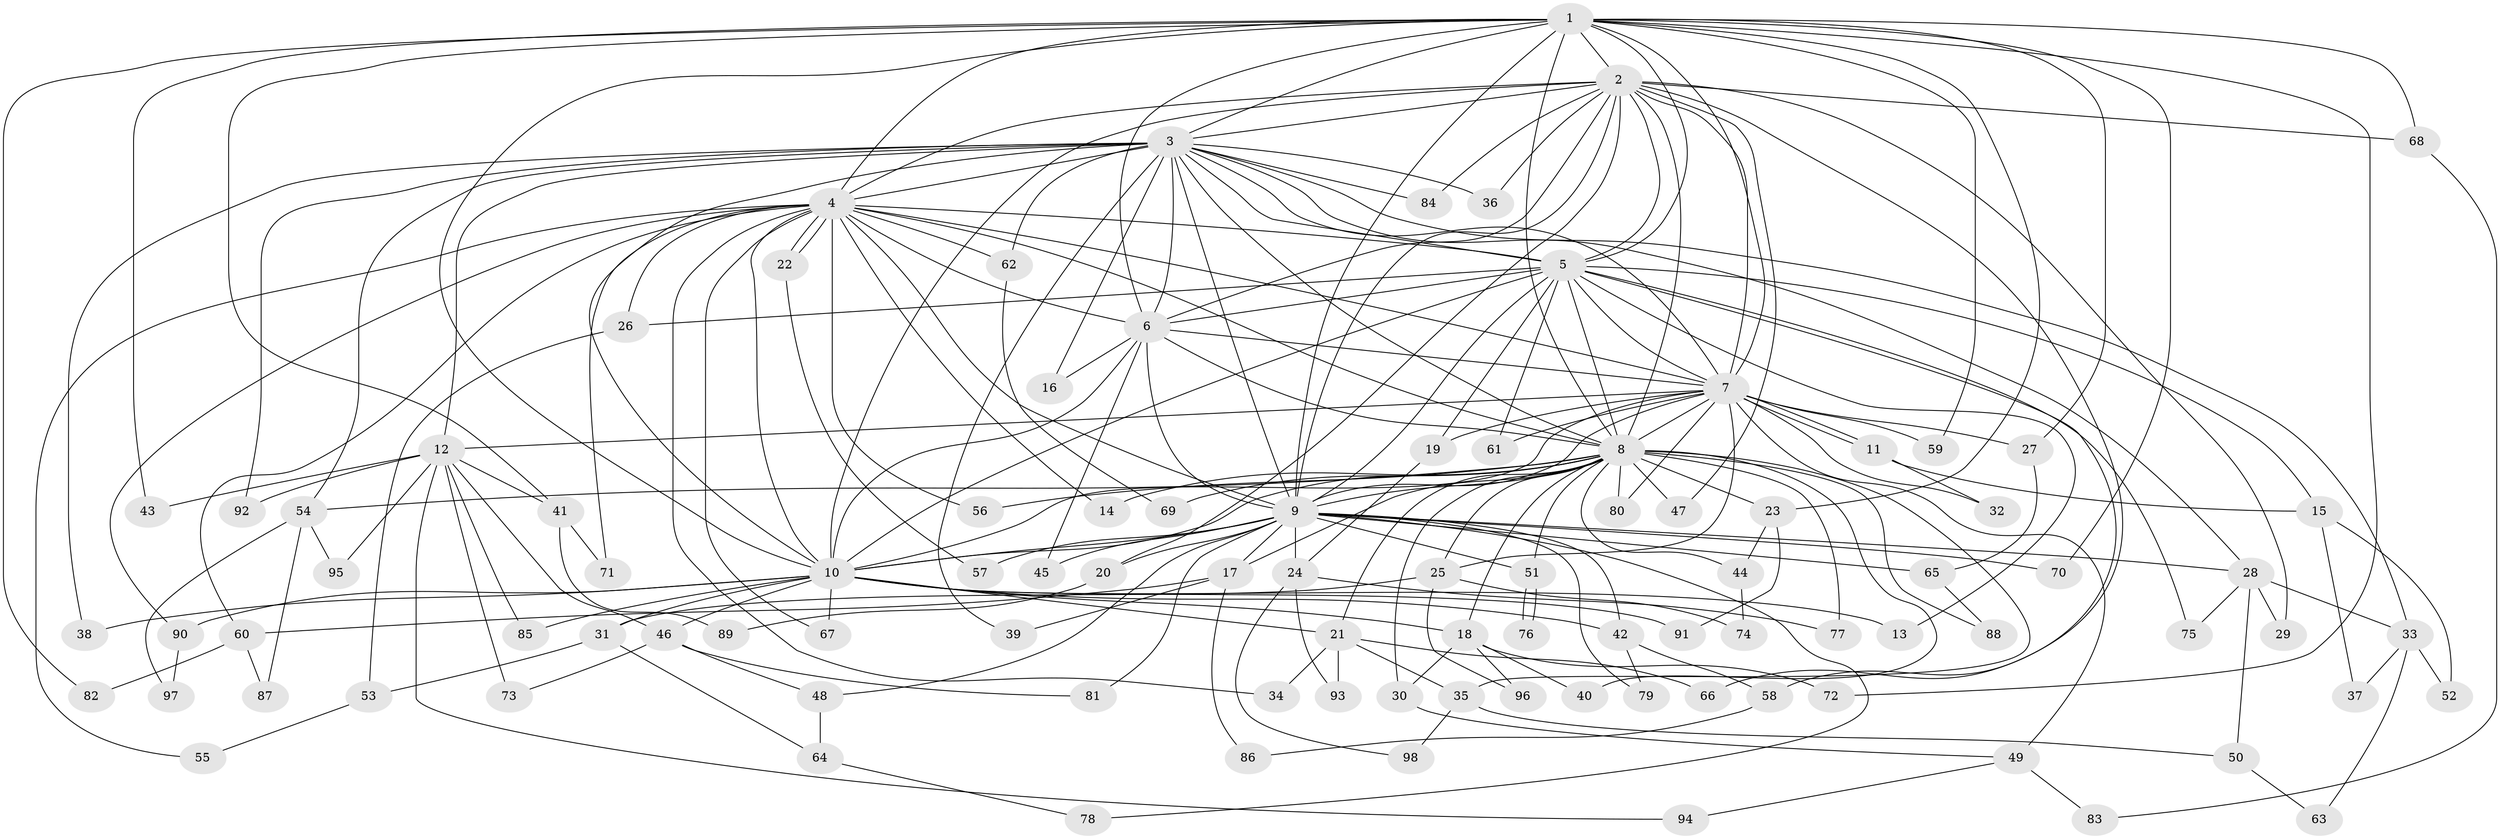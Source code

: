 // coarse degree distribution, {13: 0.03225806451612903, 8: 0.03225806451612903, 18: 0.03225806451612903, 11: 0.06451612903225806, 14: 0.03225806451612903, 4: 0.22580645161290322, 10: 0.03225806451612903, 7: 0.06451612903225806, 16: 0.03225806451612903, 5: 0.12903225806451613, 6: 0.06451612903225806, 3: 0.22580645161290322, 2: 0.03225806451612903}
// Generated by graph-tools (version 1.1) at 2025/49/03/04/25 22:49:28]
// undirected, 98 vertices, 221 edges
graph export_dot {
  node [color=gray90,style=filled];
  1;
  2;
  3;
  4;
  5;
  6;
  7;
  8;
  9;
  10;
  11;
  12;
  13;
  14;
  15;
  16;
  17;
  18;
  19;
  20;
  21;
  22;
  23;
  24;
  25;
  26;
  27;
  28;
  29;
  30;
  31;
  32;
  33;
  34;
  35;
  36;
  37;
  38;
  39;
  40;
  41;
  42;
  43;
  44;
  45;
  46;
  47;
  48;
  49;
  50;
  51;
  52;
  53;
  54;
  55;
  56;
  57;
  58;
  59;
  60;
  61;
  62;
  63;
  64;
  65;
  66;
  67;
  68;
  69;
  70;
  71;
  72;
  73;
  74;
  75;
  76;
  77;
  78;
  79;
  80;
  81;
  82;
  83;
  84;
  85;
  86;
  87;
  88;
  89;
  90;
  91;
  92;
  93;
  94;
  95;
  96;
  97;
  98;
  1 -- 2;
  1 -- 3;
  1 -- 4;
  1 -- 5;
  1 -- 6;
  1 -- 7;
  1 -- 8;
  1 -- 9;
  1 -- 10;
  1 -- 23;
  1 -- 27;
  1 -- 41;
  1 -- 43;
  1 -- 59;
  1 -- 68;
  1 -- 70;
  1 -- 72;
  1 -- 82;
  2 -- 3;
  2 -- 4;
  2 -- 5;
  2 -- 6;
  2 -- 7;
  2 -- 8;
  2 -- 9;
  2 -- 10;
  2 -- 20;
  2 -- 29;
  2 -- 36;
  2 -- 47;
  2 -- 66;
  2 -- 68;
  2 -- 84;
  3 -- 4;
  3 -- 5;
  3 -- 6;
  3 -- 7;
  3 -- 8;
  3 -- 9;
  3 -- 10;
  3 -- 12;
  3 -- 16;
  3 -- 28;
  3 -- 33;
  3 -- 36;
  3 -- 38;
  3 -- 39;
  3 -- 54;
  3 -- 62;
  3 -- 84;
  3 -- 92;
  4 -- 5;
  4 -- 6;
  4 -- 7;
  4 -- 8;
  4 -- 9;
  4 -- 10;
  4 -- 14;
  4 -- 22;
  4 -- 22;
  4 -- 26;
  4 -- 34;
  4 -- 55;
  4 -- 56;
  4 -- 60;
  4 -- 62;
  4 -- 67;
  4 -- 71;
  4 -- 90;
  5 -- 6;
  5 -- 7;
  5 -- 8;
  5 -- 9;
  5 -- 10;
  5 -- 13;
  5 -- 15;
  5 -- 19;
  5 -- 26;
  5 -- 58;
  5 -- 61;
  5 -- 75;
  6 -- 7;
  6 -- 8;
  6 -- 9;
  6 -- 10;
  6 -- 16;
  6 -- 45;
  7 -- 8;
  7 -- 9;
  7 -- 10;
  7 -- 11;
  7 -- 11;
  7 -- 12;
  7 -- 19;
  7 -- 25;
  7 -- 27;
  7 -- 32;
  7 -- 49;
  7 -- 59;
  7 -- 61;
  7 -- 80;
  8 -- 9;
  8 -- 10;
  8 -- 14;
  8 -- 17;
  8 -- 18;
  8 -- 21;
  8 -- 23;
  8 -- 25;
  8 -- 30;
  8 -- 35;
  8 -- 40;
  8 -- 44;
  8 -- 47;
  8 -- 51;
  8 -- 54;
  8 -- 56;
  8 -- 69;
  8 -- 77;
  8 -- 80;
  8 -- 88;
  9 -- 10;
  9 -- 17;
  9 -- 20;
  9 -- 24;
  9 -- 28;
  9 -- 42;
  9 -- 45;
  9 -- 48;
  9 -- 51;
  9 -- 57;
  9 -- 65;
  9 -- 70;
  9 -- 78;
  9 -- 79;
  9 -- 81;
  10 -- 13;
  10 -- 18;
  10 -- 21;
  10 -- 31;
  10 -- 38;
  10 -- 42;
  10 -- 46;
  10 -- 67;
  10 -- 85;
  10 -- 90;
  10 -- 91;
  11 -- 15;
  11 -- 32;
  12 -- 41;
  12 -- 43;
  12 -- 46;
  12 -- 73;
  12 -- 85;
  12 -- 92;
  12 -- 94;
  12 -- 95;
  15 -- 37;
  15 -- 52;
  17 -- 39;
  17 -- 60;
  17 -- 86;
  18 -- 30;
  18 -- 40;
  18 -- 72;
  18 -- 96;
  19 -- 24;
  20 -- 89;
  21 -- 34;
  21 -- 35;
  21 -- 66;
  21 -- 93;
  22 -- 57;
  23 -- 44;
  23 -- 91;
  24 -- 77;
  24 -- 93;
  24 -- 98;
  25 -- 31;
  25 -- 74;
  25 -- 96;
  26 -- 53;
  27 -- 65;
  28 -- 29;
  28 -- 33;
  28 -- 50;
  28 -- 75;
  30 -- 49;
  31 -- 53;
  31 -- 64;
  33 -- 37;
  33 -- 52;
  33 -- 63;
  35 -- 50;
  35 -- 98;
  41 -- 71;
  41 -- 89;
  42 -- 58;
  42 -- 79;
  44 -- 74;
  46 -- 48;
  46 -- 73;
  46 -- 81;
  48 -- 64;
  49 -- 83;
  49 -- 94;
  50 -- 63;
  51 -- 76;
  51 -- 76;
  53 -- 55;
  54 -- 87;
  54 -- 95;
  54 -- 97;
  58 -- 86;
  60 -- 82;
  60 -- 87;
  62 -- 69;
  64 -- 78;
  65 -- 88;
  68 -- 83;
  90 -- 97;
}
